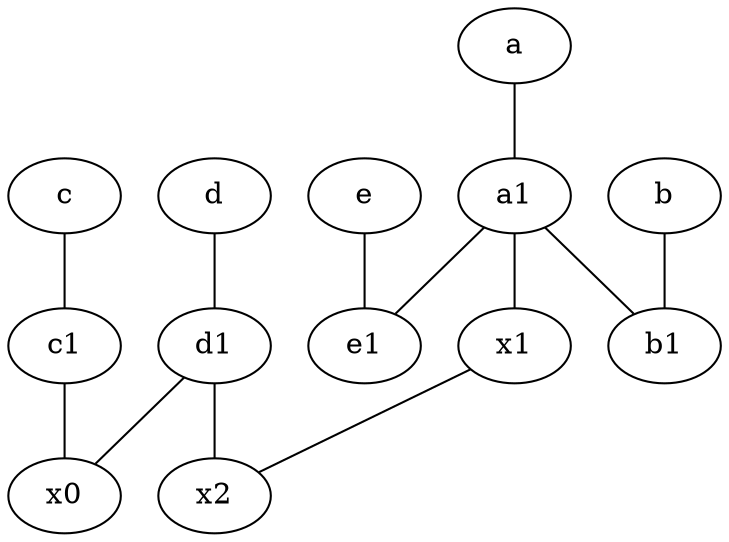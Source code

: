 graph {
	node [labelfontsize=50]
	x1 [labelfontsize=50]
	x0 [labelfontsize=50]
	d1 [labelfontsize=50 pos="3,5!"]
	x2 [labelfontsize=50]
	a1 [labelfontsize=50 pos="8,3!"]
	e1 [labelfontsize=50 pos="7,7!"]
	d [labelfontsize=50 pos="2,5!"]
	c1 [labelfontsize=50 pos="4.5,3!"]
	b1 [labelfontsize=50 pos="9,4!"]
	d1 -- x2
	e -- e1
	d1 -- x0
	c -- c1
	a -- a1
	a1 -- x1
	a1 -- e1
	a1 -- b1
	d -- d1
	x1 -- x2
	c1 -- x0
	b -- b1
}
